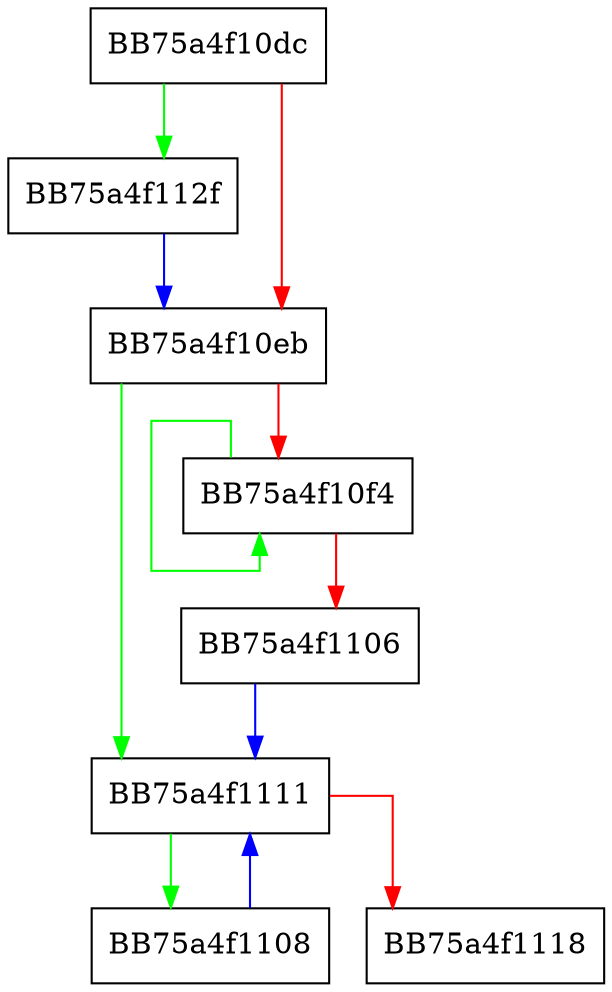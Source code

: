 digraph bump_reg_ver {
  node [shape="box"];
  graph [splines=ortho];
  BB75a4f10dc -> BB75a4f112f [color="green"];
  BB75a4f10dc -> BB75a4f10eb [color="red"];
  BB75a4f10eb -> BB75a4f1111 [color="green"];
  BB75a4f10eb -> BB75a4f10f4 [color="red"];
  BB75a4f10f4 -> BB75a4f10f4 [color="green"];
  BB75a4f10f4 -> BB75a4f1106 [color="red"];
  BB75a4f1106 -> BB75a4f1111 [color="blue"];
  BB75a4f1108 -> BB75a4f1111 [color="blue"];
  BB75a4f1111 -> BB75a4f1108 [color="green"];
  BB75a4f1111 -> BB75a4f1118 [color="red"];
  BB75a4f112f -> BB75a4f10eb [color="blue"];
}